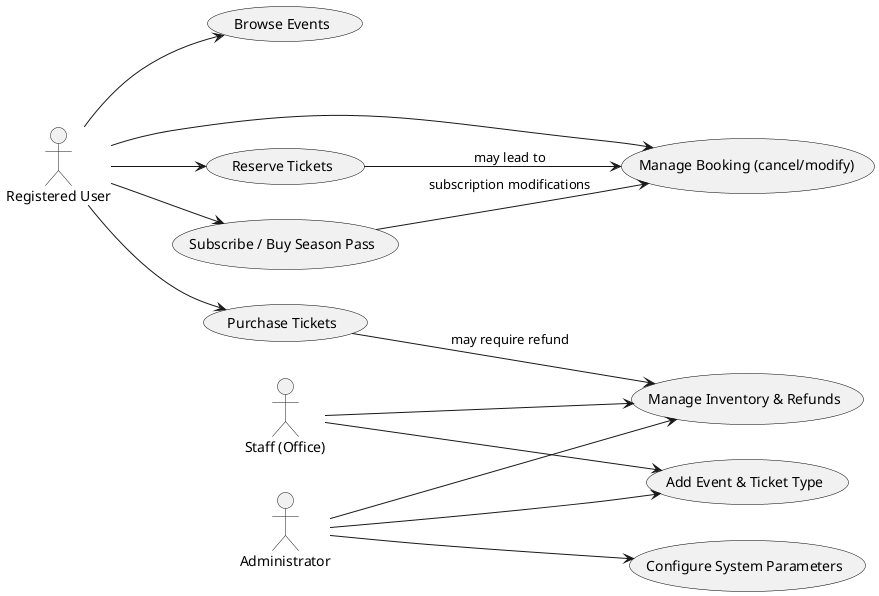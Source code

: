 @startuml
left to right direction
skinparam usecase {
  BackgroundColor<<Customer>> #FCE4D6
  BorderColor black
}
actor "Registered User" as User
actor "Staff (Office)" as Staff
actor "Administrator" as Admin

usecase UC1 as "Browse Events"
usecase UC2 as "Reserve Tickets"
usecase UC3 as "Purchase Tickets"
usecase UC4 as "Subscribe / Buy Season Pass"
usecase UC5 as "Manage Booking (cancel/modify)"
usecase UC6 as "Add Event & Ticket Type"
usecase UC7 as "Manage Inventory & Refunds"
usecase UC8 as "Configure System Parameters"

User --> UC1
User --> UC2
User --> UC3
User --> UC4
User --> UC5

Staff --> UC6
Staff --> UC7

Admin --> UC6
Admin --> UC7
Admin --> UC8

UC2 --> UC5 : "may lead to"
UC3 --> UC7 : "may require refund"
UC4 --> UC5 : "subscription modifications"
@enduml
